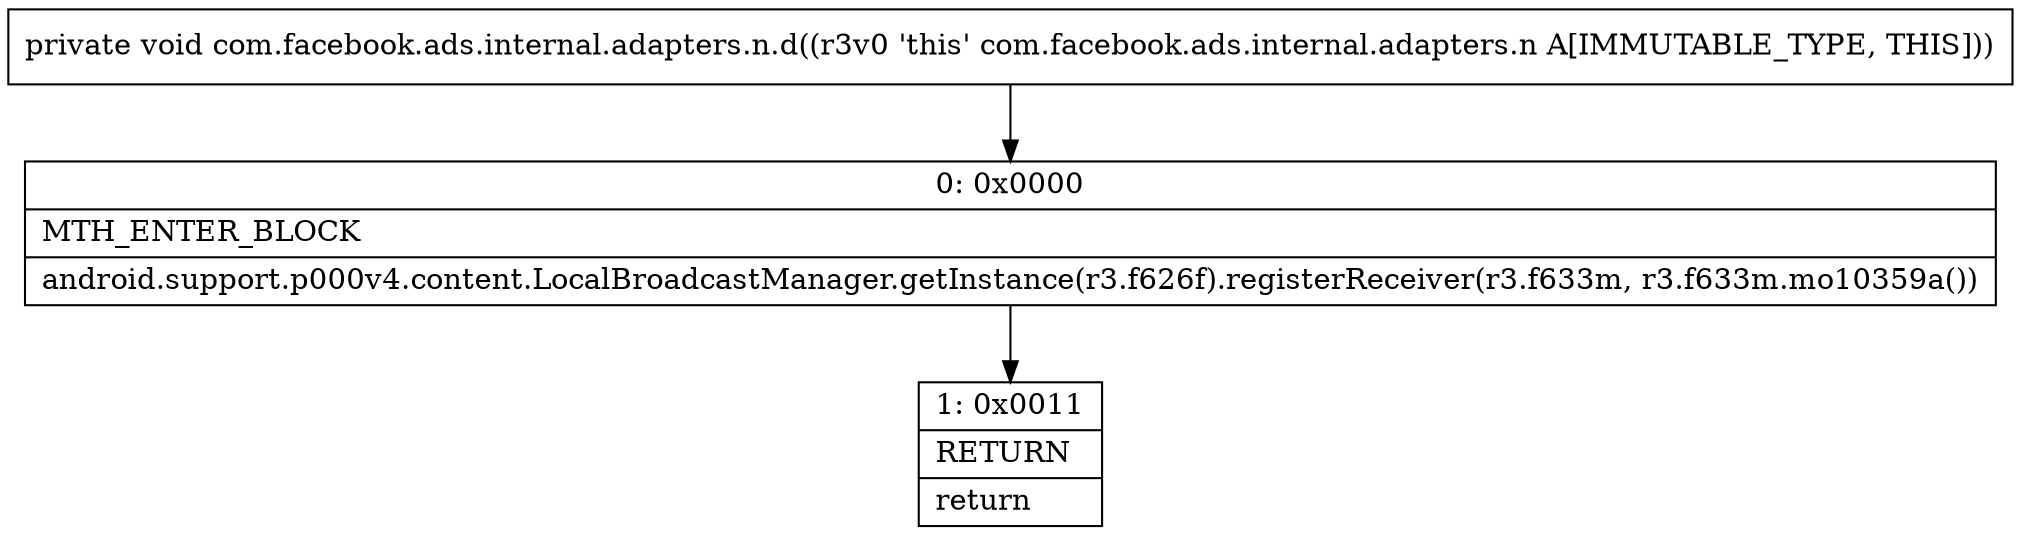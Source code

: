 digraph "CFG forcom.facebook.ads.internal.adapters.n.d()V" {
Node_0 [shape=record,label="{0\:\ 0x0000|MTH_ENTER_BLOCK\l|android.support.p000v4.content.LocalBroadcastManager.getInstance(r3.f626f).registerReceiver(r3.f633m, r3.f633m.mo10359a())\l}"];
Node_1 [shape=record,label="{1\:\ 0x0011|RETURN\l|return\l}"];
MethodNode[shape=record,label="{private void com.facebook.ads.internal.adapters.n.d((r3v0 'this' com.facebook.ads.internal.adapters.n A[IMMUTABLE_TYPE, THIS])) }"];
MethodNode -> Node_0;
Node_0 -> Node_1;
}


